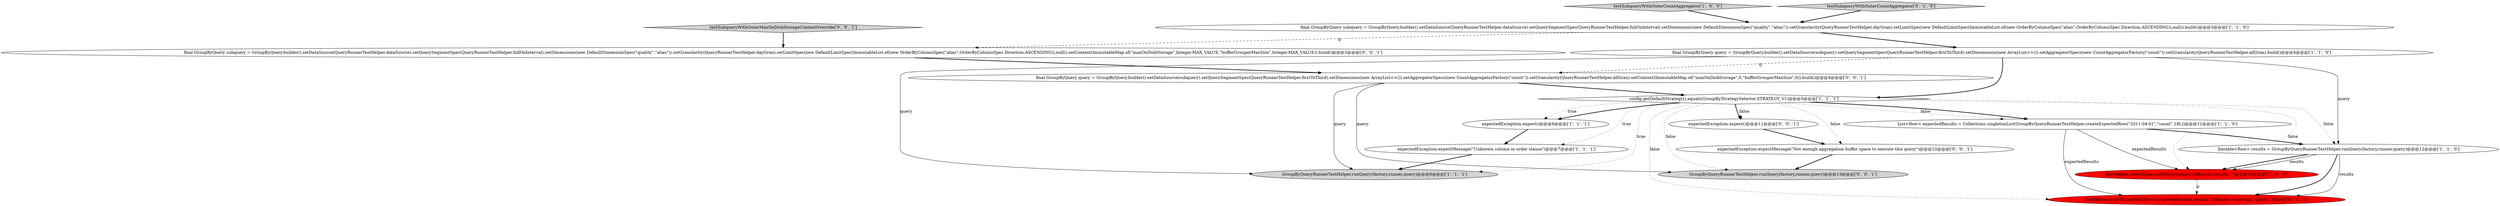 digraph {
6 [style = filled, label = "config.getDefaultStrategy().equals(GroupByStrategySelector.STRATEGY_V1)@@@5@@@['1', '1', '1']", fillcolor = white, shape = diamond image = "AAA0AAABBB1BBB"];
13 [style = filled, label = "expectedException.expectMessage(\"Not enough aggregation buffer space to execute this query\")@@@12@@@['0', '0', '1']", fillcolor = white, shape = ellipse image = "AAA0AAABBB3BBB"];
5 [style = filled, label = "testSubqueryWithOuterCountAggregator['1', '0', '0']", fillcolor = lightgray, shape = diamond image = "AAA0AAABBB1BBB"];
14 [style = filled, label = "testSubqueryWithOuterMaxOnDiskStorageContextOverride['0', '0', '1']", fillcolor = lightgray, shape = diamond image = "AAA0AAABBB3BBB"];
16 [style = filled, label = "final GroupByQuery subquery = GroupByQuery.builder().setDataSource(QueryRunnerTestHelper.dataSource).setQuerySegmentSpec(QueryRunnerTestHelper.fullOnInterval).setDimensions(new DefaultDimensionSpec(\"quality\",\"alias\")).setGranularity(QueryRunnerTestHelper.dayGran).setLimitSpec(new DefaultLimitSpec(ImmutableList.of(new OrderByColumnSpec(\"alias\",OrderByColumnSpec.Direction.ASCENDING)),null)).setContext(ImmutableMap.of(\"maxOnDiskStorage\",Integer.MAX_VALUE,\"bufferGrouperMaxSize\",Integer.MAX_VALUE)).build()@@@3@@@['0', '0', '1']", fillcolor = white, shape = ellipse image = "AAA0AAABBB3BBB"];
2 [style = filled, label = "expectedException.expectMessage(\"Unknown column in order clause\")@@@7@@@['1', '1', '1']", fillcolor = white, shape = ellipse image = "AAA0AAABBB1BBB"];
15 [style = filled, label = "expectedException.expect()@@@11@@@['0', '0', '1']", fillcolor = white, shape = ellipse image = "AAA0AAABBB3BBB"];
9 [style = filled, label = "final GroupByQuery subquery = GroupByQuery.builder().setDataSource(QueryRunnerTestHelper.dataSource).setQuerySegmentSpec(QueryRunnerTestHelper.fullOnInterval).setDimensions(new DefaultDimensionSpec(\"quality\",\"alias\")).setGranularity(QueryRunnerTestHelper.dayGran).setLimitSpec(new DefaultLimitSpec(ImmutableList.of(new OrderByColumnSpec(\"alias\",OrderByColumnSpec.Direction.ASCENDING)),null)).build()@@@3@@@['1', '1', '0']", fillcolor = white, shape = ellipse image = "AAA0AAABBB1BBB"];
12 [style = filled, label = "final GroupByQuery query = GroupByQuery.builder().setDataSource(subquery).setQuerySegmentSpec(QueryRunnerTestHelper.firstToThird).setDimensions(new ArrayList<>()).setAggregatorSpecs(new CountAggregatorFactory(\"count\")).setGranularity(QueryRunnerTestHelper.allGran).setContext(ImmutableMap.of(\"maxOnDiskStorage\",0,\"bufferGrouperMaxSize\",0)).build()@@@4@@@['0', '0', '1']", fillcolor = white, shape = ellipse image = "AAA0AAABBB3BBB"];
7 [style = filled, label = "expectedException.expect()@@@6@@@['1', '1', '1']", fillcolor = white, shape = ellipse image = "AAA0AAABBB1BBB"];
4 [style = filled, label = "TestHelper.assertExpectedObjects(expectedResults,results,\"\")@@@13@@@['1', '0', '0']", fillcolor = red, shape = ellipse image = "AAA1AAABBB1BBB"];
11 [style = filled, label = "testSubqueryWithOuterCountAggregator['0', '1', '0']", fillcolor = lightgray, shape = diamond image = "AAA0AAABBB2BBB"];
3 [style = filled, label = "final GroupByQuery query = GroupByQuery.builder().setDataSource(subquery).setQuerySegmentSpec(QueryRunnerTestHelper.firstToThird).setDimensions(new ArrayList<>()).setAggregatorSpecs(new CountAggregatorFactory(\"count\")).setGranularity(QueryRunnerTestHelper.allGran).build()@@@4@@@['1', '1', '0']", fillcolor = white, shape = ellipse image = "AAA0AAABBB1BBB"];
8 [style = filled, label = "List<Row> expectedResults = Collections.singletonList(GroupByQueryRunnerTestHelper.createExpectedRow(\"2011-04-01\",\"count\",18L))@@@11@@@['1', '1', '0']", fillcolor = white, shape = ellipse image = "AAA0AAABBB1BBB"];
0 [style = filled, label = "GroupByQueryRunnerTestHelper.runQuery(factory,runner,query)@@@8@@@['1', '1', '1']", fillcolor = lightgray, shape = ellipse image = "AAA0AAABBB1BBB"];
1 [style = filled, label = "Iterable<Row> results = GroupByQueryRunnerTestHelper.runQuery(factory,runner,query)@@@12@@@['1', '1', '0']", fillcolor = white, shape = ellipse image = "AAA0AAABBB1BBB"];
17 [style = filled, label = "GroupByQueryRunnerTestHelper.runQuery(factory,runner,query)@@@13@@@['0', '0', '1']", fillcolor = lightgray, shape = ellipse image = "AAA0AAABBB3BBB"];
10 [style = filled, label = "TestHelper.assertExpectedObjects(expectedResults,results,\"subquery-count-agg\")@@@13@@@['0', '1', '0']", fillcolor = red, shape = ellipse image = "AAA1AAABBB2BBB"];
6->4 [style = dotted, label="false"];
14->16 [style = bold, label=""];
12->17 [style = solid, label="query"];
6->13 [style = dotted, label="false"];
8->4 [style = solid, label="expectedResults"];
1->4 [style = bold, label=""];
15->13 [style = bold, label=""];
9->16 [style = dashed, label="0"];
5->9 [style = bold, label=""];
6->15 [style = dotted, label="false"];
3->6 [style = bold, label=""];
11->9 [style = bold, label=""];
12->6 [style = bold, label=""];
1->10 [style = solid, label="results"];
6->15 [style = bold, label=""];
12->0 [style = solid, label="query"];
8->1 [style = bold, label=""];
13->17 [style = bold, label=""];
2->0 [style = bold, label=""];
6->2 [style = dotted, label="true"];
6->8 [style = dotted, label="false"];
3->12 [style = dashed, label="0"];
7->2 [style = bold, label=""];
3->0 [style = solid, label="query"];
8->10 [style = solid, label="expectedResults"];
6->8 [style = bold, label=""];
6->7 [style = dotted, label="true"];
9->3 [style = bold, label=""];
6->17 [style = dotted, label="false"];
6->0 [style = dotted, label="true"];
6->10 [style = dotted, label="false"];
6->7 [style = bold, label=""];
4->10 [style = dashed, label="0"];
1->4 [style = solid, label="results"];
1->10 [style = bold, label=""];
16->12 [style = bold, label=""];
6->1 [style = dotted, label="false"];
3->1 [style = solid, label="query"];
}
